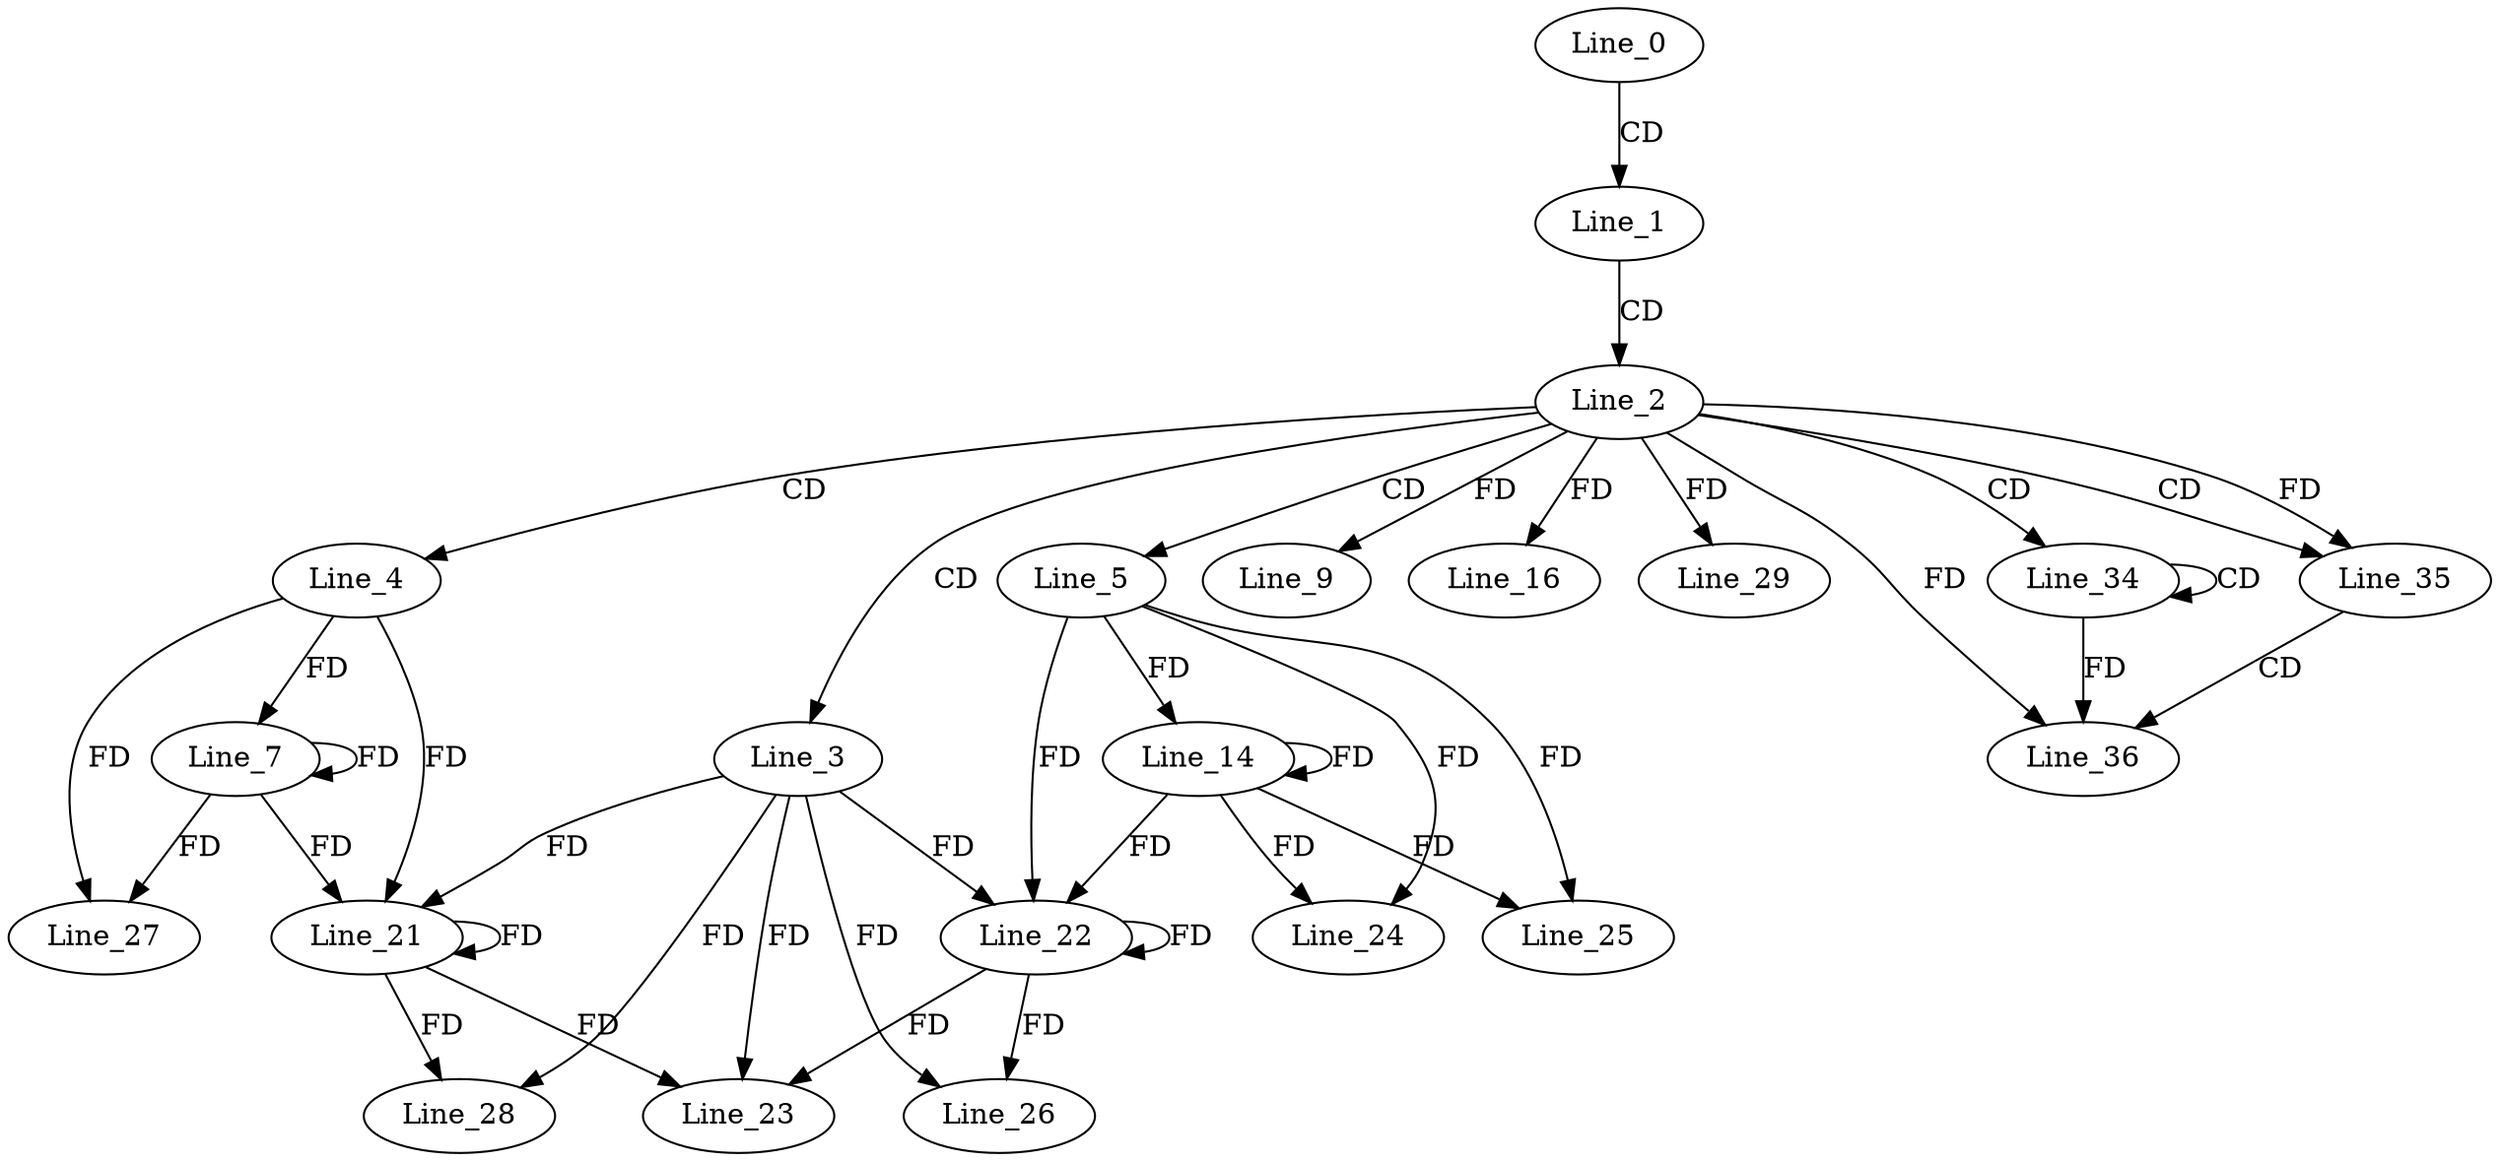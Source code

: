 digraph G {
  Line_0;
  Line_1;
  Line_2;
  Line_3;
  Line_4;
  Line_5;
  Line_7;
  Line_9;
  Line_14;
  Line_16;
  Line_21;
  Line_21;
  Line_22;
  Line_22;
  Line_23;
  Line_23;
  Line_24;
  Line_25;
  Line_26;
  Line_27;
  Line_28;
  Line_29;
  Line_29;
  Line_34;
  Line_34;
  Line_35;
  Line_35;
  Line_36;
  Line_0 -> Line_1 [ label="CD" ];
  Line_1 -> Line_2 [ label="CD" ];
  Line_2 -> Line_3 [ label="CD" ];
  Line_2 -> Line_4 [ label="CD" ];
  Line_2 -> Line_5 [ label="CD" ];
  Line_4 -> Line_7 [ label="FD" ];
  Line_7 -> Line_7 [ label="FD" ];
  Line_2 -> Line_9 [ label="FD" ];
  Line_5 -> Line_14 [ label="FD" ];
  Line_14 -> Line_14 [ label="FD" ];
  Line_2 -> Line_16 [ label="FD" ];
  Line_3 -> Line_21 [ label="FD" ];
  Line_21 -> Line_21 [ label="FD" ];
  Line_4 -> Line_21 [ label="FD" ];
  Line_7 -> Line_21 [ label="FD" ];
  Line_3 -> Line_22 [ label="FD" ];
  Line_22 -> Line_22 [ label="FD" ];
  Line_5 -> Line_22 [ label="FD" ];
  Line_14 -> Line_22 [ label="FD" ];
  Line_3 -> Line_23 [ label="FD" ];
  Line_21 -> Line_23 [ label="FD" ];
  Line_22 -> Line_23 [ label="FD" ];
  Line_5 -> Line_24 [ label="FD" ];
  Line_14 -> Line_24 [ label="FD" ];
  Line_5 -> Line_25 [ label="FD" ];
  Line_14 -> Line_25 [ label="FD" ];
  Line_3 -> Line_26 [ label="FD" ];
  Line_22 -> Line_26 [ label="FD" ];
  Line_4 -> Line_27 [ label="FD" ];
  Line_7 -> Line_27 [ label="FD" ];
  Line_3 -> Line_28 [ label="FD" ];
  Line_21 -> Line_28 [ label="FD" ];
  Line_2 -> Line_29 [ label="FD" ];
  Line_2 -> Line_34 [ label="CD" ];
  Line_34 -> Line_34 [ label="CD" ];
  Line_2 -> Line_35 [ label="CD" ];
  Line_2 -> Line_35 [ label="FD" ];
  Line_35 -> Line_36 [ label="CD" ];
  Line_2 -> Line_36 [ label="FD" ];
  Line_34 -> Line_36 [ label="FD" ];
}
